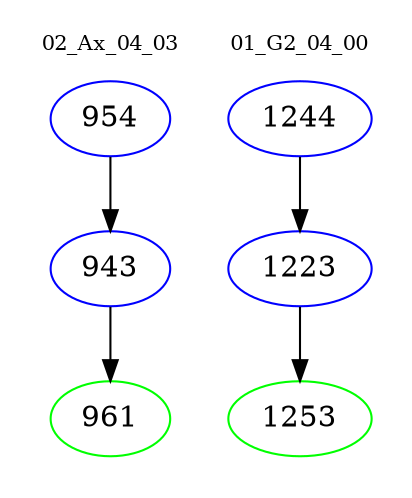 digraph{
subgraph cluster_0 {
color = white
label = "02_Ax_04_03";
fontsize=10;
T0_954 [label="954", color="blue"]
T0_954 -> T0_943 [color="black"]
T0_943 [label="943", color="blue"]
T0_943 -> T0_961 [color="black"]
T0_961 [label="961", color="green"]
}
subgraph cluster_1 {
color = white
label = "01_G2_04_00";
fontsize=10;
T1_1244 [label="1244", color="blue"]
T1_1244 -> T1_1223 [color="black"]
T1_1223 [label="1223", color="blue"]
T1_1223 -> T1_1253 [color="black"]
T1_1253 [label="1253", color="green"]
}
}
